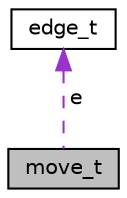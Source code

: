 digraph "move_t"
{
 // LATEX_PDF_SIZE
  edge [fontname="Helvetica",fontsize="10",labelfontname="Helvetica",labelfontsize="10"];
  node [fontname="Helvetica",fontsize="10",shape=record];
  Node1 [label="move_t",height=0.2,width=0.4,color="black", fillcolor="grey75", style="filled", fontcolor="black",tooltip=" "];
  Node2 -> Node1 [dir="back",color="darkorchid3",fontsize="10",style="dashed",label=" e" ,fontname="Helvetica"];
  Node2 [label="edge_t",height=0.2,width=0.4,color="black", fillcolor="white", style="filled",URL="$structedge__t.html",tooltip=" "];
}
